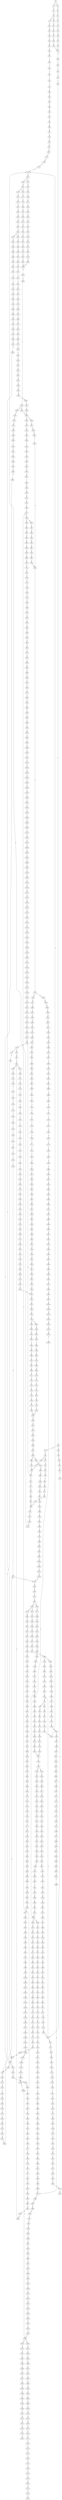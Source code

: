 strict digraph  {
	S0 -> S1 [ label = G ];
	S0 -> S2 [ label = C ];
	S1 -> S3 [ label = T ];
	S2 -> S4 [ label = T ];
	S3 -> S5 [ label = G ];
	S4 -> S6 [ label = G ];
	S5 -> S7 [ label = C ];
	S5 -> S8 [ label = G ];
	S6 -> S9 [ label = G ];
	S7 -> S10 [ label = T ];
	S8 -> S11 [ label = T ];
	S9 -> S12 [ label = T ];
	S10 -> S13 [ label = A ];
	S11 -> S14 [ label = C ];
	S12 -> S15 [ label = C ];
	S13 -> S16 [ label = C ];
	S14 -> S17 [ label = G ];
	S15 -> S18 [ label = G ];
	S16 -> S19 [ label = T ];
	S17 -> S20 [ label = T ];
	S18 -> S21 [ label = T ];
	S19 -> S22 [ label = G ];
	S20 -> S23 [ label = C ];
	S21 -> S24 [ label = C ];
	S22 -> S25 [ label = T ];
	S23 -> S26 [ label = C ];
	S24 -> S26 [ label = C ];
	S25 -> S27 [ label = A ];
	S26 -> S28 [ label = G ];
	S27 -> S29 [ label = A ];
	S28 -> S30 [ label = T ];
	S29 -> S31 [ label = C ];
	S30 -> S32 [ label = C ];
	S31 -> S33 [ label = A ];
	S32 -> S34 [ label = A ];
	S33 -> S35 [ label = C ];
	S34 -> S36 [ label = C ];
	S35 -> S37 [ label = A ];
	S36 -> S38 [ label = C ];
	S37 -> S39 [ label = C ];
	S38 -> S40 [ label = C ];
	S38 -> S41 [ label = G ];
	S39 -> S42 [ label = G ];
	S40 -> S43 [ label = T ];
	S41 -> S44 [ label = A ];
	S42 -> S45 [ label = C ];
	S43 -> S46 [ label = G ];
	S44 -> S47 [ label = A ];
	S44 -> S48 [ label = G ];
	S45 -> S49 [ label = T ];
	S46 -> S50 [ label = T ];
	S47 -> S51 [ label = T ];
	S48 -> S52 [ label = T ];
	S49 -> S53 [ label = C ];
	S50 -> S54 [ label = C ];
	S51 -> S55 [ label = C ];
	S52 -> S56 [ label = C ];
	S53 -> S57 [ label = C ];
	S54 -> S58 [ label = C ];
	S55 -> S59 [ label = C ];
	S56 -> S60 [ label = C ];
	S57 -> S61 [ label = T ];
	S58 -> S62 [ label = T ];
	S59 -> S63 [ label = T ];
	S60 -> S64 [ label = A ];
	S60 -> S65 [ label = T ];
	S61 -> S66 [ label = A ];
	S62 -> S67 [ label = A ];
	S62 -> S68 [ label = T ];
	S63 -> S69 [ label = C ];
	S64 -> S70 [ label = G ];
	S65 -> S71 [ label = C ];
	S66 -> S72 [ label = G ];
	S67 -> S73 [ label = C ];
	S68 -> S74 [ label = G ];
	S69 -> S75 [ label = G ];
	S70 -> S76 [ label = T ];
	S70 -> S77 [ label = C ];
	S71 -> S78 [ label = G ];
	S72 -> S79 [ label = A ];
	S73 -> S80 [ label = T ];
	S74 -> S81 [ label = A ];
	S74 -> S82 [ label = T ];
	S75 -> S83 [ label = A ];
	S76 -> S84 [ label = A ];
	S77 -> S85 [ label = T ];
	S78 -> S86 [ label = A ];
	S79 -> S87 [ label = A ];
	S80 -> S88 [ label = A ];
	S81 -> S89 [ label = A ];
	S82 -> S90 [ label = A ];
	S83 -> S91 [ label = A ];
	S84 -> S92 [ label = G ];
	S85 -> S93 [ label = T ];
	S86 -> S94 [ label = A ];
	S87 -> S95 [ label = C ];
	S88 -> S96 [ label = C ];
	S89 -> S97 [ label = C ];
	S90 -> S98 [ label = G ];
	S91 -> S99 [ label = C ];
	S92 -> S100 [ label = G ];
	S92 -> S101 [ label = C ];
	S93 -> S102 [ label = C ];
	S94 -> S99 [ label = C ];
	S95 -> S103 [ label = T ];
	S96 -> S104 [ label = C ];
	S97 -> S105 [ label = T ];
	S98 -> S106 [ label = G ];
	S99 -> S107 [ label = T ];
	S100 -> S108 [ label = G ];
	S101 -> S109 [ label = T ];
	S102 -> S110 [ label = A ];
	S103 -> S111 [ label = T ];
	S104 -> S112 [ label = A ];
	S105 -> S113 [ label = T ];
	S106 -> S114 [ label = A ];
	S107 -> S115 [ label = T ];
	S108 -> S116 [ label = T ];
	S109 -> S117 [ label = C ];
	S110 -> S118 [ label = C ];
	S111 -> S119 [ label = C ];
	S112 -> S120 [ label = G ];
	S113 -> S121 [ label = C ];
	S114 -> S122 [ label = G ];
	S115 -> S123 [ label = C ];
	S116 -> S124 [ label = C ];
	S117 -> S125 [ label = C ];
	S118 -> S126 [ label = G ];
	S119 -> S127 [ label = A ];
	S120 -> S128 [ label = G ];
	S121 -> S129 [ label = A ];
	S122 -> S130 [ label = A ];
	S123 -> S131 [ label = A ];
	S124 -> S132 [ label = A ];
	S125 -> S133 [ label = A ];
	S126 -> S134 [ label = C ];
	S127 -> S135 [ label = A ];
	S128 -> S136 [ label = A ];
	S129 -> S135 [ label = A ];
	S130 -> S137 [ label = G ];
	S131 -> S135 [ label = A ];
	S132 -> S138 [ label = C ];
	S133 -> S139 [ label = C ];
	S134 -> S140 [ label = C ];
	S135 -> S141 [ label = C ];
	S136 -> S142 [ label = G ];
	S137 -> S143 [ label = G ];
	S138 -> S144 [ label = T ];
	S139 -> S145 [ label = C ];
	S140 -> S146 [ label = C ];
	S141 -> S147 [ label = C ];
	S141 -> S148 [ label = T ];
	S142 -> S149 [ label = A ];
	S143 -> S150 [ label = T ];
	S144 -> S151 [ label = C ];
	S145 -> S152 [ label = G ];
	S146 -> S153 [ label = T ];
	S147 -> S154 [ label = G ];
	S148 -> S155 [ label = G ];
	S149 -> S156 [ label = G ];
	S150 -> S157 [ label = C ];
	S151 -> S158 [ label = G ];
	S152 -> S159 [ label = G ];
	S153 -> S160 [ label = T ];
	S154 -> S161 [ label = G ];
	S155 -> S162 [ label = G ];
	S155 -> S163 [ label = C ];
	S156 -> S164 [ label = T ];
	S157 -> S165 [ label = C ];
	S158 -> S166 [ label = C ];
	S159 -> S167 [ label = A ];
	S160 -> S168 [ label = C ];
	S161 -> S169 [ label = C ];
	S162 -> S170 [ label = C ];
	S163 -> S171 [ label = C ];
	S164 -> S172 [ label = C ];
	S165 -> S173 [ label = C ];
	S166 -> S174 [ label = T ];
	S167 -> S175 [ label = C ];
	S168 -> S176 [ label = A ];
	S169 -> S177 [ label = C ];
	S170 -> S178 [ label = C ];
	S171 -> S179 [ label = C ];
	S172 -> S180 [ label = A ];
	S173 -> S181 [ label = A ];
	S173 -> S182 [ label = G ];
	S174 -> S183 [ label = T ];
	S175 -> S184 [ label = G ];
	S176 -> S185 [ label = T ];
	S177 -> S186 [ label = C ];
	S178 -> S187 [ label = C ];
	S179 -> S188 [ label = T ];
	S180 -> S189 [ label = G ];
	S181 -> S190 [ label = G ];
	S182 -> S191 [ label = G ];
	S183 -> S192 [ label = C ];
	S184 -> S193 [ label = T ];
	S185 -> S194 [ label = C ];
	S186 -> S195 [ label = A ];
	S187 -> S196 [ label = A ];
	S188 -> S197 [ label = A ];
	S189 -> S198 [ label = G ];
	S190 -> S199 [ label = A ];
	S191 -> S200 [ label = A ];
	S192 -> S201 [ label = A ];
	S193 -> S202 [ label = C ];
	S194 -> S203 [ label = C ];
	S195 -> S204 [ label = G ];
	S196 -> S205 [ label = G ];
	S197 -> S206 [ label = G ];
	S198 -> S207 [ label = A ];
	S199 -> S208 [ label = G ];
	S200 -> S209 [ label = G ];
	S201 -> S210 [ label = T ];
	S202 -> S211 [ label = G ];
	S203 -> S212 [ label = A ];
	S204 -> S213 [ label = T ];
	S205 -> S214 [ label = G ];
	S206 -> S215 [ label = G ];
	S207 -> S216 [ label = C ];
	S208 -> S217 [ label = C ];
	S209 -> S218 [ label = G ];
	S210 -> S219 [ label = C ];
	S211 -> S220 [ label = T ];
	S212 -> S221 [ label = G ];
	S213 -> S222 [ label = T ];
	S214 -> S223 [ label = T ];
	S215 -> S224 [ label = T ];
	S216 -> S225 [ label = C ];
	S217 -> S226 [ label = C ];
	S218 -> S227 [ label = C ];
	S219 -> S228 [ label = C ];
	S220 -> S229 [ label = G ];
	S221 -> S230 [ label = A ];
	S222 -> S231 [ label = G ];
	S223 -> S232 [ label = G ];
	S224 -> S233 [ label = G ];
	S225 -> S234 [ label = A ];
	S226 -> S235 [ label = A ];
	S227 -> S236 [ label = G ];
	S228 -> S212 [ label = A ];
	S229 -> S237 [ label = A ];
	S230 -> S238 [ label = A ];
	S231 -> S239 [ label = T ];
	S232 -> S240 [ label = C ];
	S232 -> S241 [ label = G ];
	S233 -> S242 [ label = T ];
	S234 -> S243 [ label = G ];
	S235 -> S244 [ label = C ];
	S236 -> S245 [ label = T ];
	S237 -> S246 [ label = C ];
	S238 -> S247 [ label = C ];
	S239 -> S248 [ label = G ];
	S240 -> S249 [ label = G ];
	S241 -> S250 [ label = G ];
	S242 -> S251 [ label = G ];
	S243 -> S252 [ label = T ];
	S244 -> S253 [ label = G ];
	S245 -> S254 [ label = G ];
	S246 -> S255 [ label = C ];
	S247 -> S256 [ label = C ];
	S248 -> S257 [ label = C ];
	S249 -> S258 [ label = C ];
	S250 -> S259 [ label = C ];
	S251 -> S260 [ label = C ];
	S252 -> S261 [ label = C ];
	S253 -> S262 [ label = G ];
	S254 -> S263 [ label = G ];
	S255 -> S264 [ label = G ];
	S256 -> S265 [ label = A ];
	S256 -> S266 [ label = G ];
	S257 -> S267 [ label = G ];
	S258 -> S268 [ label = G ];
	S259 -> S269 [ label = T ];
	S260 -> S270 [ label = G ];
	S261 -> S271 [ label = T ];
	S262 -> S272 [ label = T ];
	S263 -> S273 [ label = T ];
	S264 -> S274 [ label = G ];
	S265 -> S275 [ label = G ];
	S265 -> S276 [ label = C ];
	S266 -> S277 [ label = G ];
	S267 -> S278 [ label = T ];
	S268 -> S279 [ label = T ];
	S269 -> S280 [ label = T ];
	S270 -> S281 [ label = T ];
	S271 -> S282 [ label = C ];
	S272 -> S283 [ label = T ];
	S273 -> S284 [ label = A ];
	S274 -> S285 [ label = T ];
	S275 -> S286 [ label = A ];
	S276 -> S287 [ label = C ];
	S277 -> S288 [ label = A ];
	S278 -> S289 [ label = C ];
	S279 -> S290 [ label = C ];
	S280 -> S291 [ label = C ];
	S281 -> S292 [ label = C ];
	S282 -> S293 [ label = T ];
	S283 -> S294 [ label = A ];
	S284 -> S295 [ label = T ];
	S285 -> S296 [ label = C ];
	S286 -> S297 [ label = C ];
	S287 -> S298 [ label = A ];
	S288 -> S299 [ label = C ];
	S289 -> S300 [ label = G ];
	S290 -> S301 [ label = G ];
	S291 -> S302 [ label = G ];
	S292 -> S300 [ label = G ];
	S293 -> S303 [ label = G ];
	S294 -> S304 [ label = C ];
	S295 -> S305 [ label = G ];
	S296 -> S306 [ label = G ];
	S297 -> S307 [ label = T ];
	S298 -> S308 [ label = C ];
	S299 -> S309 [ label = G ];
	S300 -> S310 [ label = A ];
	S301 -> S311 [ label = T ];
	S302 -> S312 [ label = A ];
	S303 -> S313 [ label = T ];
	S304 -> S314 [ label = T ];
	S305 -> S315 [ label = A ];
	S306 -> S316 [ label = C ];
	S307 -> S317 [ label = C ];
	S308 -> S318 [ label = C ];
	S309 -> S319 [ label = C ];
	S310 -> S320 [ label = A ];
	S311 -> S321 [ label = G ];
	S312 -> S322 [ label = A ];
	S313 -> S323 [ label = A ];
	S314 -> S324 [ label = G ];
	S315 -> S325 [ label = G ];
	S316 -> S326 [ label = G ];
	S317 -> S327 [ label = C ];
	S318 -> S328 [ label = C ];
	S319 -> S329 [ label = C ];
	S320 -> S330 [ label = C ];
	S321 -> S331 [ label = C ];
	S322 -> S332 [ label = C ];
	S324 -> S333 [ label = C ];
	S325 -> S334 [ label = C ];
	S326 -> S335 [ label = T ];
	S327 -> S336 [ label = C ];
	S328 -> S337 [ label = C ];
	S329 -> S338 [ label = C ];
	S330 -> S339 [ label = C ];
	S330 -> S340 [ label = A ];
	S331 -> S341 [ label = A ];
	S332 -> S342 [ label = A ];
	S333 -> S343 [ label = A ];
	S334 -> S344 [ label = G ];
	S335 -> S345 [ label = A ];
	S336 -> S346 [ label = A ];
	S337 -> S347 [ label = T ];
	S338 -> S348 [ label = A ];
	S339 -> S349 [ label = T ];
	S340 -> S350 [ label = C ];
	S341 -> S351 [ label = T ];
	S342 -> S352 [ label = C ];
	S343 -> S353 [ label = G ];
	S344 -> S354 [ label = G ];
	S345 -> S355 [ label = G ];
	S346 -> S356 [ label = T ];
	S347 -> S357 [ label = T ];
	S348 -> S358 [ label = T ];
	S349 -> S359 [ label = T ];
	S349 -> S360 [ label = G ];
	S350 -> S361 [ label = C ];
	S351 -> S362 [ label = C ];
	S352 -> S363 [ label = G ];
	S353 -> S364 [ label = A ];
	S354 -> S365 [ label = T ];
	S355 -> S366 [ label = C ];
	S356 -> S367 [ label = C ];
	S357 -> S368 [ label = C ];
	S358 -> S369 [ label = C ];
	S359 -> S370 [ label = C ];
	S360 -> S371 [ label = T ];
	S361 -> S372 [ label = C ];
	S362 -> S373 [ label = C ];
	S363 -> S374 [ label = C ];
	S364 -> S375 [ label = C ];
	S365 -> S376 [ label = C ];
	S366 -> S377 [ label = C ];
	S367 -> S378 [ label = T ];
	S368 -> S379 [ label = C ];
	S368 -> S380 [ label = G ];
	S369 -> S381 [ label = G ];
	S370 -> S382 [ label = G ];
	S371 -> S383 [ label = C ];
	S372 -> S384 [ label = G ];
	S373 -> S385 [ label = G ];
	S374 -> S386 [ label = G ];
	S375 -> S387 [ label = G ];
	S376 -> S388 [ label = G ];
	S377 -> S389 [ label = G ];
	S378 -> S390 [ label = G ];
	S379 -> S391 [ label = T ];
	S380 -> S392 [ label = A ];
	S381 -> S393 [ label = T ];
	S382 -> S394 [ label = T ];
	S383 -> S395 [ label = G ];
	S384 -> S396 [ label = T ];
	S385 -> S397 [ label = C ];
	S386 -> S398 [ label = C ];
	S387 -> S399 [ label = G ];
	S388 -> S400 [ label = C ];
	S389 -> S401 [ label = C ];
	S390 -> S402 [ label = C ];
	S391 -> S403 [ label = G ];
	S392 -> S404 [ label = T ];
	S393 -> S405 [ label = C ];
	S394 -> S406 [ label = A ];
	S395 -> S407 [ label = C ];
	S396 -> S408 [ label = A ];
	S397 -> S409 [ label = A ];
	S398 -> S410 [ label = A ];
	S399 -> S411 [ label = A ];
	S400 -> S412 [ label = A ];
	S401 -> S413 [ label = T ];
	S402 -> S414 [ label = C ];
	S403 -> S415 [ label = T ];
	S404 -> S416 [ label = C ];
	S405 -> S417 [ label = C ];
	S406 -> S418 [ label = C ];
	S407 -> S419 [ label = G ];
	S408 -> S420 [ label = C ];
	S409 -> S421 [ label = C ];
	S410 -> S422 [ label = C ];
	S411 -> S423 [ label = C ];
	S412 -> S424 [ label = C ];
	S413 -> S425 [ label = G ];
	S414 -> S426 [ label = A ];
	S415 -> S427 [ label = C ];
	S416 -> S428 [ label = G ];
	S417 -> S429 [ label = T ];
	S418 -> S430 [ label = T ];
	S419 -> S431 [ label = C ];
	S420 -> S432 [ label = G ];
	S421 -> S433 [ label = G ];
	S422 -> S434 [ label = G ];
	S423 -> S435 [ label = A ];
	S424 -> S436 [ label = G ];
	S425 -> S437 [ label = G ];
	S426 -> S438 [ label = G ];
	S427 -> S439 [ label = C ];
	S428 -> S440 [ label = T ];
	S429 -> S441 [ label = C ];
	S430 -> S442 [ label = T ];
	S431 -> S443 [ label = G ];
	S431 -> S444 [ label = A ];
	S432 -> S445 [ label = T ];
	S433 -> S446 [ label = T ];
	S434 -> S447 [ label = T ];
	S435 -> S448 [ label = C ];
	S436 -> S449 [ label = C ];
	S437 -> S450 [ label = A ];
	S438 -> S451 [ label = T ];
	S439 -> S452 [ label = T ];
	S440 -> S453 [ label = T ];
	S441 -> S454 [ label = T ];
	S442 -> S455 [ label = C ];
	S443 -> S456 [ label = A ];
	S444 -> S457 [ label = A ];
	S445 -> S458 [ label = C ];
	S446 -> S459 [ label = C ];
	S447 -> S460 [ label = C ];
	S448 -> S461 [ label = A ];
	S449 -> S462 [ label = G ];
	S450 -> S463 [ label = A ];
	S451 -> S464 [ label = C ];
	S452 -> S68 [ label = T ];
	S453 -> S465 [ label = T ];
	S454 -> S466 [ label = T ];
	S455 -> S467 [ label = A ];
	S456 -> S468 [ label = G ];
	S457 -> S469 [ label = C ];
	S458 -> S470 [ label = C ];
	S459 -> S471 [ label = G ];
	S460 -> S472 [ label = C ];
	S461 -> S473 [ label = C ];
	S462 -> S474 [ label = C ];
	S463 -> S475 [ label = G ];
	S464 -> S476 [ label = G ];
	S465 -> S477 [ label = G ];
	S466 -> S478 [ label = C ];
	S467 -> S479 [ label = A ];
	S468 -> S480 [ label = C ];
	S469 -> S481 [ label = C ];
	S470 -> S482 [ label = A ];
	S471 -> S483 [ label = A ];
	S472 -> S484 [ label = A ];
	S473 -> S485 [ label = C ];
	S474 -> S486 [ label = G ];
	S475 -> S487 [ label = A ];
	S476 -> S488 [ label = T ];
	S477 -> S489 [ label = T ];
	S478 -> S490 [ label = T ];
	S479 -> S491 [ label = G ];
	S480 -> S492 [ label = A ];
	S481 -> S493 [ label = C ];
	S482 -> S494 [ label = G ];
	S483 -> S495 [ label = G ];
	S484 -> S496 [ label = G ];
	S485 -> S497 [ label = T ];
	S486 -> S498 [ label = C ];
	S486 -> S499 [ label = G ];
	S487 -> S500 [ label = A ];
	S488 -> S501 [ label = A ];
	S489 -> S502 [ label = A ];
	S490 -> S503 [ label = C ];
	S491 -> S504 [ label = C ];
	S492 -> S505 [ label = G ];
	S493 -> S506 [ label = G ];
	S494 -> S507 [ label = C ];
	S495 -> S508 [ label = C ];
	S496 -> S507 [ label = C ];
	S497 -> S509 [ label = C ];
	S498 -> S510 [ label = G ];
	S499 -> S511 [ label = C ];
	S500 -> S512 [ label = C ];
	S501 -> S513 [ label = A ];
	S502 -> S514 [ label = G ];
	S503 -> S515 [ label = G ];
	S504 -> S516 [ label = G ];
	S505 -> S517 [ label = T ];
	S506 -> S518 [ label = T ];
	S507 -> S519 [ label = T ];
	S507 -> S520 [ label = G ];
	S508 -> S521 [ label = G ];
	S509 -> S522 [ label = T ];
	S510 -> S523 [ label = T ];
	S511 -> S524 [ label = T ];
	S512 -> S525 [ label = G ];
	S513 -> S526 [ label = G ];
	S514 -> S527 [ label = G ];
	S515 -> S528 [ label = G ];
	S516 -> S529 [ label = A ];
	S517 -> S530 [ label = G ];
	S518 -> S531 [ label = A ];
	S519 -> S93 [ label = T ];
	S520 -> S532 [ label = A ];
	S521 -> S533 [ label = A ];
	S522 -> S534 [ label = A ];
	S523 -> S535 [ label = C ];
	S524 -> S536 [ label = G ];
	S525 -> S537 [ label = G ];
	S526 -> S538 [ label = A ];
	S527 -> S539 [ label = A ];
	S528 -> S540 [ label = A ];
	S529 -> S541 [ label = G ];
	S530 -> S542 [ label = C ];
	S531 -> S543 [ label = C ];
	S532 -> S544 [ label = G ];
	S533 -> S545 [ label = G ];
	S534 -> S546 [ label = G ];
	S535 -> S547 [ label = G ];
	S536 -> S548 [ label = G ];
	S537 -> S549 [ label = C ];
	S538 -> S550 [ label = C ];
	S539 -> S551 [ label = A ];
	S540 -> S552 [ label = G ];
	S541 -> S553 [ label = T ];
	S542 -> S554 [ label = A ];
	S543 -> S555 [ label = A ];
	S544 -> S556 [ label = T ];
	S545 -> S557 [ label = T ];
	S546 -> S558 [ label = A ];
	S547 -> S559 [ label = A ];
	S548 -> S560 [ label = A ];
	S549 -> S561 [ label = A ];
	S550 -> S562 [ label = G ];
	S551 -> S563 [ label = A ];
	S552 -> S564 [ label = A ];
	S553 -> S565 [ label = C ];
	S554 -> S566 [ label = A ];
	S555 -> S567 [ label = G ];
	S556 -> S568 [ label = C ];
	S557 -> S569 [ label = C ];
	S558 -> S570 [ label = A ];
	S559 -> S571 [ label = C ];
	S560 -> S572 [ label = A ];
	S561 -> S573 [ label = C ];
	S562 -> S574 [ label = G ];
	S563 -> S575 [ label = G ];
	S564 -> S576 [ label = G ];
	S565 -> S577 [ label = C ];
	S566 -> S578 [ label = C ];
	S567 -> S579 [ label = C ];
	S568 -> S577 [ label = C ];
	S568 -> S580 [ label = T ];
	S569 -> S581 [ label = G ];
	S570 -> S582 [ label = C ];
	S571 -> S583 [ label = G ];
	S572 -> S584 [ label = T ];
	S573 -> S585 [ label = C ];
	S573 -> S586 [ label = T ];
	S574 -> S587 [ label = C ];
	S575 -> S588 [ label = G ];
	S576 -> S589 [ label = G ];
	S577 -> S590 [ label = C ];
	S578 -> S591 [ label = A ];
	S579 -> S592 [ label = A ];
	S580 -> S593 [ label = C ];
	S581 -> S594 [ label = A ];
	S582 -> S595 [ label = G ];
	S583 -> S596 [ label = C ];
	S584 -> S597 [ label = G ];
	S585 -> S598 [ label = G ];
	S586 -> S599 [ label = G ];
	S587 -> S600 [ label = T ];
	S588 -> S601 [ label = T ];
	S589 -> S602 [ label = T ];
	S590 -> S603 [ label = T ];
	S590 -> S604 [ label = G ];
	S591 -> S605 [ label = G ];
	S592 -> S606 [ label = G ];
	S593 -> S607 [ label = G ];
	S594 -> S608 [ label = A ];
	S595 -> S609 [ label = A ];
	S596 -> S610 [ label = G ];
	S597 -> S611 [ label = G ];
	S598 -> S612 [ label = G ];
	S599 -> S613 [ label = G ];
	S600 -> S614 [ label = C ];
	S601 -> S615 [ label = C ];
	S602 -> S157 [ label = C ];
	S603 -> S616 [ label = C ];
	S604 -> S617 [ label = C ];
	S605 -> S618 [ label = C ];
	S606 -> S619 [ label = G ];
	S607 -> S620 [ label = T ];
	S608 -> S621 [ label = C ];
	S609 -> S622 [ label = G ];
	S610 -> S623 [ label = C ];
	S611 -> S624 [ label = G ];
	S612 -> S625 [ label = G ];
	S613 -> S626 [ label = G ];
	S614 -> S627 [ label = T ];
	S615 -> S628 [ label = C ];
	S616 -> S629 [ label = C ];
	S617 -> S630 [ label = C ];
	S618 -> S631 [ label = T ];
	S619 -> S632 [ label = T ];
	S620 -> S633 [ label = C ];
	S621 -> S634 [ label = C ];
	S622 -> S635 [ label = G ];
	S623 -> S636 [ label = C ];
	S624 -> S637 [ label = G ];
	S625 -> S638 [ label = A ];
	S626 -> S639 [ label = A ];
	S627 -> S640 [ label = C ];
	S628 -> S641 [ label = C ];
	S629 -> S642 [ label = G ];
	S630 -> S643 [ label = T ];
	S631 -> S644 [ label = A ];
	S632 -> S645 [ label = G ];
	S633 -> S646 [ label = T ];
	S634 -> S349 [ label = T ];
	S635 -> S647 [ label = T ];
	S636 -> S648 [ label = T ];
	S637 -> S649 [ label = T ];
	S638 -> S650 [ label = A ];
	S639 -> S651 [ label = A ];
	S640 -> S652 [ label = G ];
	S641 -> S653 [ label = G ];
	S642 -> S654 [ label = G ];
	S643 -> S655 [ label = G ];
	S644 -> S656 [ label = C ];
	S645 -> S657 [ label = C ];
	S646 -> S658 [ label = G ];
	S647 -> S659 [ label = G ];
	S648 -> S660 [ label = C ];
	S649 -> S661 [ label = C ];
	S650 -> S662 [ label = T ];
	S651 -> S663 [ label = C ];
	S652 -> S664 [ label = A ];
	S653 -> S665 [ label = A ];
	S654 -> S666 [ label = T ];
	S655 -> S667 [ label = T ];
	S656 -> S668 [ label = G ];
	S657 -> S669 [ label = A ];
	S658 -> S670 [ label = T ];
	S659 -> S671 [ label = T ];
	S660 -> S672 [ label = G ];
	S661 -> S673 [ label = C ];
	S662 -> S674 [ label = T ];
	S663 -> S675 [ label = T ];
	S664 -> S676 [ label = A ];
	S665 -> S677 [ label = A ];
	S666 -> S678 [ label = C ];
	S667 -> S679 [ label = C ];
	S668 -> S680 [ label = A ];
	S669 -> S681 [ label = C ];
	S670 -> S682 [ label = T ];
	S671 -> S683 [ label = C ];
	S672 -> S684 [ label = G ];
	S673 -> S685 [ label = G ];
	S674 -> S686 [ label = G ];
	S675 -> S687 [ label = G ];
	S676 -> S688 [ label = G ];
	S677 -> S689 [ label = G ];
	S678 -> S690 [ label = T ];
	S679 -> S691 [ label = G ];
	S680 -> S692 [ label = G ];
	S681 -> S693 [ label = G ];
	S682 -> S694 [ label = C ];
	S683 -> S695 [ label = C ];
	S684 -> S696 [ label = G ];
	S685 -> S697 [ label = C ];
	S686 -> S698 [ label = A ];
	S687 -> S699 [ label = G ];
	S688 -> S700 [ label = T ];
	S689 -> S701 [ label = T ];
	S690 -> S702 [ label = G ];
	S691 -> S703 [ label = C ];
	S692 -> S704 [ label = A ];
	S693 -> S705 [ label = C ];
	S694 -> S706 [ label = C ];
	S695 -> S707 [ label = C ];
	S696 -> S708 [ label = C ];
	S697 -> S709 [ label = C ];
	S698 -> S710 [ label = A ];
	S699 -> S711 [ label = A ];
	S700 -> S712 [ label = C ];
	S701 -> S713 [ label = C ];
	S702 -> S714 [ label = G ];
	S703 -> S419 [ label = G ];
	S704 -> S715 [ label = A ];
	S705 -> S716 [ label = G ];
	S706 -> S717 [ label = G ];
	S707 -> S718 [ label = T ];
	S708 -> S719 [ label = T ];
	S709 -> S720 [ label = G ];
	S710 -> S721 [ label = C ];
	S711 -> S722 [ label = C ];
	S712 -> S723 [ label = G ];
	S713 -> S724 [ label = G ];
	S714 -> S725 [ label = A ];
	S715 -> S726 [ label = C ];
	S716 -> S727 [ label = G ];
	S717 -> S728 [ label = T ];
	S718 -> S729 [ label = G ];
	S719 -> S730 [ label = C ];
	S720 -> S731 [ label = G ];
	S721 -> S732 [ label = C ];
	S722 -> S733 [ label = C ];
	S723 -> S734 [ label = C ];
	S724 -> S735 [ label = A ];
	S725 -> S736 [ label = G ];
	S726 -> S737 [ label = T ];
	S727 -> S738 [ label = T ];
	S728 -> S739 [ label = G ];
	S729 -> S740 [ label = T ];
	S730 -> S741 [ label = A ];
	S731 -> S742 [ label = A ];
	S732 -> S743 [ label = C ];
	S733 -> S744 [ label = C ];
	S734 -> S745 [ label = G ];
	S735 -> S746 [ label = G ];
	S736 -> S747 [ label = G ];
	S737 -> S748 [ label = G ];
	S738 -> S749 [ label = G ];
	S739 -> S750 [ label = G ];
	S740 -> S751 [ label = C ];
	S741 -> S752 [ label = C ];
	S742 -> S753 [ label = A ];
	S743 -> S754 [ label = G ];
	S744 -> S755 [ label = G ];
	S745 -> S756 [ label = G ];
	S746 -> S757 [ label = G ];
	S747 -> S758 [ label = G ];
	S748 -> S759 [ label = G ];
	S749 -> S760 [ label = C ];
	S750 -> S761 [ label = C ];
	S751 -> S762 [ label = C ];
	S752 -> S763 [ label = G ];
	S753 -> S764 [ label = C ];
	S754 -> S765 [ label = T ];
	S755 -> S766 [ label = T ];
	S756 -> S767 [ label = C ];
	S757 -> S768 [ label = T ];
	S758 -> S769 [ label = T ];
	S759 -> S770 [ label = C ];
	S760 -> S771 [ label = C ];
	S761 -> S772 [ label = C ];
	S762 -> S62 [ label = T ];
	S763 -> S773 [ label = T ];
	S764 -> S774 [ label = T ];
	S765 -> S775 [ label = C ];
	S766 -> S776 [ label = C ];
	S767 -> S777 [ label = T ];
	S768 -> S778 [ label = A ];
	S769 -> S779 [ label = G ];
	S770 -> S780 [ label = G ];
	S771 -> S781 [ label = G ];
	S772 -> S782 [ label = C ];
	S773 -> S783 [ label = C ];
	S774 -> S784 [ label = G ];
	S775 -> S785 [ label = T ];
	S776 -> S786 [ label = T ];
	S777 -> S787 [ label = A ];
	S778 -> S788 [ label = T ];
	S779 -> S789 [ label = T ];
	S780 -> S790 [ label = C ];
	S781 -> S791 [ label = C ];
	S782 -> S792 [ label = G ];
	S783 -> S793 [ label = C ];
	S784 -> S794 [ label = C ];
	S785 -> S795 [ label = C ];
	S786 -> S795 [ label = C ];
	S787 -> S796 [ label = T ];
	S788 -> S797 [ label = A ];
	S789 -> S798 [ label = T ];
	S790 -> S799 [ label = A ];
	S791 -> S800 [ label = A ];
	S792 -> S801 [ label = T ];
	S793 -> S802 [ label = A ];
	S794 -> S803 [ label = A ];
	S795 -> S804 [ label = G ];
	S796 -> S805 [ label = A ];
	S797 -> S806 [ label = A ];
	S798 -> S807 [ label = C ];
	S799 -> S808 [ label = G ];
	S800 -> S809 [ label = A ];
	S801 -> S810 [ label = C ];
	S802 -> S496 [ label = G ];
	S803 -> S811 [ label = A ];
	S804 -> S812 [ label = G ];
	S805 -> S813 [ label = G ];
	S806 -> S814 [ label = G ];
	S807 -> S815 [ label = C ];
	S808 -> S816 [ label = C ];
	S809 -> S817 [ label = C ];
	S810 -> S818 [ label = C ];
	S811 -> S819 [ label = C ];
	S812 -> S820 [ label = C ];
	S813 -> S821 [ label = T ];
	S814 -> S822 [ label = T ];
	S815 -> S823 [ label = A ];
	S816 -> S824 [ label = G ];
	S817 -> S825 [ label = C ];
	S818 -> S826 [ label = A ];
	S819 -> S827 [ label = C ];
	S820 -> S828 [ label = A ];
	S821 -> S829 [ label = A ];
	S822 -> S830 [ label = C ];
	S823 -> S831 [ label = G ];
	S824 -> S832 [ label = G ];
	S825 -> S833 [ label = A ];
	S826 -> S834 [ label = G ];
	S827 -> S835 [ label = A ];
	S828 -> S836 [ label = C ];
	S829 -> S837 [ label = G ];
	S830 -> S838 [ label = G ];
	S831 -> S839 [ label = C ];
	S832 -> S840 [ label = G ];
	S833 -> S841 [ label = G ];
	S834 -> S842 [ label = T ];
	S835 -> S843 [ label = G ];
	S836 -> S844 [ label = C ];
	S837 -> S845 [ label = C ];
	S838 -> S846 [ label = T ];
	S839 -> S847 [ label = A ];
	S840 -> S848 [ label = T ];
	S841 -> S849 [ label = T ];
	S842 -> S850 [ label = A ];
	S843 -> S851 [ label = A ];
	S844 -> S852 [ label = G ];
	S845 -> S853 [ label = C ];
	S846 -> S854 [ label = G ];
	S847 -> S855 [ label = G ];
	S848 -> S856 [ label = G ];
	S849 -> S857 [ label = C ];
	S850 -> S92 [ label = G ];
	S851 -> S858 [ label = A ];
	S852 -> S859 [ label = A ];
	S853 -> S860 [ label = G ];
	S854 -> S861 [ label = G ];
	S855 -> S862 [ label = A ];
	S856 -> S863 [ label = C ];
	S857 -> S864 [ label = G ];
	S858 -> S865 [ label = C ];
	S859 -> S866 [ label = G ];
	S859 -> S867 [ label = A ];
	S860 -> S868 [ label = A ];
	S861 -> S869 [ label = T ];
	S862 -> S870 [ label = T ];
	S863 -> S871 [ label = C ];
	S864 -> S872 [ label = C ];
	S865 -> S873 [ label = A ];
	S866 -> S874 [ label = T ];
	S867 -> S875 [ label = T ];
	S868 -> S876 [ label = A ];
	S869 -> S877 [ label = A ];
	S870 -> S878 [ label = A ];
	S871 -> S879 [ label = G ];
	S872 -> S880 [ label = G ];
	S873 -> S881 [ label = G ];
	S874 -> S56 [ label = C ];
	S875 -> S882 [ label = G ];
	S876 -> S883 [ label = A ];
	S877 -> S884 [ label = C ];
	S878 -> S885 [ label = A ];
	S879 -> S886 [ label = C ];
	S880 -> S887 [ label = C ];
	S881 -> S888 [ label = C ];
	S882 -> S889 [ label = T ];
	S883 -> S890 [ label = C ];
	S884 -> S891 [ label = C ];
	S885 -> S892 [ label = A ];
	S886 -> S893 [ label = C ];
	S887 -> S894 [ label = A ];
	S888 -> S895 [ label = C ];
	S889 -> S896 [ label = A ];
	S890 -> S897 [ label = C ];
	S891 -> S898 [ label = G ];
	S892 -> S899 [ label = A ];
	S893 -> S900 [ label = G ];
	S894 -> S901 [ label = G ];
	S895 -> S902 [ label = G ];
	S896 -> S903 [ label = G ];
	S897 -> S904 [ label = C ];
	S898 -> S905 [ label = G ];
	S899 -> S906 [ label = A ];
	S900 -> S907 [ label = G ];
	S901 -> S908 [ label = C ];
	S902 -> S909 [ label = T ];
	S903 -> S910 [ label = T ];
	S904 -> S911 [ label = C ];
	S905 -> S912 [ label = T ];
	S906 -> S913 [ label = C ];
	S907 -> S914 [ label = T ];
	S908 -> S915 [ label = C ];
	S909 -> S916 [ label = C ];
	S910 -> S917 [ label = T ];
	S911 -> S918 [ label = G ];
	S912 -> S919 [ label = G ];
	S913 -> S920 [ label = T ];
	S914 -> S921 [ label = G ];
	S915 -> S922 [ label = G ];
	S916 -> S923 [ label = C ];
	S917 -> S924 [ label = T ];
	S918 -> S925 [ label = A ];
	S919 -> S926 [ label = G ];
	S920 -> S927 [ label = T ];
	S921 -> S928 [ label = G ];
	S922 -> S929 [ label = G ];
	S923 -> S930 [ label = T ];
	S924 -> S931 [ label = C ];
	S925 -> S932 [ label = C ];
	S926 -> S933 [ label = T ];
	S927 -> S934 [ label = T ];
	S928 -> S935 [ label = T ];
	S929 -> S936 [ label = T ];
	S930 -> S937 [ label = C ];
	S931 -> S938 [ label = A ];
	S932 -> S939 [ label = T ];
	S933 -> S940 [ label = T ];
	S934 -> S941 [ label = G ];
	S935 -> S942 [ label = G ];
	S936 -> S943 [ label = G ];
	S937 -> S944 [ label = T ];
	S938 -> S945 [ label = C ];
	S939 -> S946 [ label = A ];
	S940 -> S947 [ label = A ];
	S941 -> S948 [ label = C ];
	S942 -> S949 [ label = G ];
	S943 -> S950 [ label = G ];
	S944 -> S951 [ label = G ];
	S945 -> S952 [ label = T ];
	S946 -> S953 [ label = G ];
	S947 -> S954 [ label = G ];
	S948 -> S955 [ label = C ];
	S949 -> S956 [ label = A ];
	S950 -> S957 [ label = A ];
	S951 -> S958 [ label = T ];
	S952 -> S959 [ label = C ];
	S953 -> S960 [ label = A ];
	S954 -> S961 [ label = A ];
	S955 -> S962 [ label = G ];
	S956 -> S963 [ label = A ];
	S957 -> S964 [ label = A ];
	S958 -> S965 [ label = C ];
	S959 -> S966 [ label = C ];
	S960 -> S967 [ label = A ];
	S961 -> S968 [ label = A ];
	S962 -> S969 [ label = T ];
	S963 -> S970 [ label = C ];
	S964 -> S971 [ label = G ];
	S965 -> S972 [ label = G ];
	S966 -> S973 [ label = T ];
	S967 -> S974 [ label = T ];
	S968 -> S975 [ label = G ];
	S969 -> S976 [ label = A ];
	S970 -> S977 [ label = C ];
	S971 -> S978 [ label = A ];
	S972 -> S979 [ label = T ];
	S973 -> S980 [ label = T ];
	S974 -> S981 [ label = C ];
	S975 -> S982 [ label = G ];
	S976 -> S983 [ label = G ];
	S977 -> S984 [ label = T ];
	S978 -> S985 [ label = A ];
	S979 -> S986 [ label = G ];
	S980 -> S987 [ label = T ];
	S981 -> S988 [ label = G ];
	S982 -> S989 [ label = G ];
	S983 -> S990 [ label = C ];
	S984 -> S991 [ label = C ];
	S985 -> S512 [ label = C ];
	S986 -> S992 [ label = G ];
	S987 -> S993 [ label = C ];
	S988 -> S994 [ label = G ];
	S989 -> S995 [ label = G ];
	S990 -> S996 [ label = C ];
	S991 -> S997 [ label = G ];
	S992 -> S998 [ label = T ];
	S993 -> S999 [ label = A ];
	S994 -> S1000 [ label = G ];
	S995 -> S1001 [ label = G ];
	S996 -> S1002 [ label = G ];
	S997 -> S1003 [ label = G ];
	S998 -> S877 [ label = A ];
	S999 -> S1004 [ label = T ];
	S1000 -> S1005 [ label = T ];
	S1001 -> S1006 [ label = T ];
	S1002 -> S1007 [ label = G ];
	S1003 -> S1008 [ label = C ];
	S1004 -> S1009 [ label = C ];
	S1005 -> S1010 [ label = A ];
	S1006 -> S1011 [ label = C ];
	S1007 -> S1012 [ label = T ];
	S1008 -> S1013 [ label = A ];
	S1009 -> S1014 [ label = C ];
	S1010 -> S1015 [ label = T ];
	S1011 -> S1016 [ label = C ];
	S1012 -> S1017 [ label = G ];
	S1013 -> S1018 [ label = C ];
	S1014 -> S1019 [ label = A ];
	S1015 -> S1020 [ label = C ];
	S1016 -> S1021 [ label = G ];
	S1017 -> S1022 [ label = A ];
	S1018 -> S1023 [ label = G ];
	S1019 -> S221 [ label = G ];
	S1020 -> S1024 [ label = C ];
	S1021 -> S1025 [ label = T ];
	S1022 -> S1026 [ label = C ];
	S1023 -> S1027 [ label = C ];
	S1024 -> S1028 [ label = C ];
	S1025 -> S1029 [ label = C ];
	S1026 -> S1030 [ label = G ];
	S1027 -> S1031 [ label = G ];
	S1028 -> S1032 [ label = G ];
	S1029 -> S1033 [ label = G ];
	S1030 -> S1034 [ label = T ];
	S1031 -> S1035 [ label = C ];
	S1032 -> S1036 [ label = A ];
	S1033 -> S1037 [ label = G ];
	S1034 -> S1038 [ label = G ];
	S1035 -> S486 [ label = G ];
	S1036 -> S1039 [ label = A ];
	S1037 -> S1040 [ label = A ];
	S1038 -> S1041 [ label = G ];
	S1039 -> S1042 [ label = A ];
	S1040 -> S1043 [ label = A ];
	S1041 -> S1044 [ label = G ];
	S1042 -> S1045 [ label = G ];
	S1043 -> S1046 [ label = C ];
	S1044 -> S1047 [ label = T ];
	S1045 -> S1048 [ label = T ];
	S1046 -> S1049 [ label = A ];
	S1046 -> S1050 [ label = T ];
	S1047 -> S1051 [ label = A ];
	S1048 -> S1052 [ label = G ];
	S1049 -> S1053 [ label = G ];
	S1050 -> S1054 [ label = A ];
	S1051 -> S1055 [ label = C ];
	S1052 -> S1056 [ label = T ];
	S1053 -> S1057 [ label = G ];
	S1054 -> S1058 [ label = C ];
	S1055 -> S1059 [ label = T ];
	S1056 -> S1060 [ label = C ];
	S1057 -> S1061 [ label = A ];
	S1058 -> S1062 [ label = A ];
	S1059 -> S1063 [ label = A ];
	S1060 -> S1064 [ label = G ];
	S1061 -> S1065 [ label = A ];
	S1062 -> S1066 [ label = A ];
	S1063 -> S1067 [ label = T ];
	S1064 -> S1068 [ label = T ];
	S1065 -> S1069 [ label = T ];
	S1066 -> S1070 [ label = C ];
	S1067 -> S1071 [ label = T ];
	S1068 -> S1072 [ label = C ];
	S1069 -> S1073 [ label = A ];
	S1070 -> S1074 [ label = G ];
	S1071 -> S1075 [ label = G ];
	S1072 -> S1076 [ label = G ];
	S1073 -> S1077 [ label = G ];
	S1074 -> S1078 [ label = A ];
	S1075 -> S1079 [ label = G ];
	S1076 -> S1080 [ label = G ];
	S1077 -> S1081 [ label = T ];
	S1078 -> S1082 [ label = A ];
	S1079 -> S1083 [ label = A ];
	S1080 -> S1084 [ label = A ];
	S1081 -> S1085 [ label = C ];
	S1082 -> S1086 [ label = A ];
	S1083 -> S1087 [ label = A ];
	S1084 -> S1088 [ label = A ];
	S1085 -> S1089 [ label = T ];
	S1086 -> S1090 [ label = A ];
	S1087 -> S1091 [ label = C ];
	S1088 -> S1046 [ label = C ];
	S1089 -> S1092 [ label = C ];
	S1090 -> S1093 [ label = C ];
	S1091 -> S1094 [ label = G ];
	S1092 -> S1095 [ label = T ];
	S1093 -> S1096 [ label = A ];
	S1094 -> S1097 [ label = G ];
	S1095 -> S1098 [ label = C ];
	S1096 -> S1099 [ label = G ];
	S1097 -> S1100 [ label = T ];
	S1098 -> S1101 [ label = T ];
	S1099 -> S1102 [ label = A ];
	S1100 -> S1103 [ label = A ];
	S1101 -> S1104 [ label = G ];
	S1102 -> S1105 [ label = A ];
	S1103 -> S1106 [ label = C ];
	S1104 -> S1107 [ label = A ];
	S1105 -> S1108 [ label = G ];
	S1106 -> S1109 [ label = G ];
	S1107 -> S1110 [ label = G ];
	S1108 -> S1111 [ label = G ];
	S1109 -> S1112 [ label = A ];
	S1110 -> S1113 [ label = T ];
	S1111 -> S1114 [ label = G ];
	S1112 -> S1115 [ label = A ];
	S1113 -> S1116 [ label = A ];
	S1114 -> S1117 [ label = G ];
	S1115 -> S1118 [ label = G ];
	S1117 -> S1119 [ label = T ];
	S1118 -> S1120 [ label = A ];
	S1119 -> S1121 [ label = C ];
	S1120 -> S1122 [ label = A ];
	S1121 -> S1123 [ label = T ];
	S1122 -> S1124 [ label = G ];
	S1123 -> S1125 [ label = C ];
	S1124 -> S1126 [ label = T ];
	S1125 -> S1127 [ label = T ];
	S1126 -> S1128 [ label = G ];
	S1127 -> S1129 [ label = C ];
	S1128 -> S1130 [ label = T ];
	S1129 -> S1131 [ label = G ];
	S1130 -> S1132 [ label = C ];
	S1131 -> S1133 [ label = T ];
	S1132 -> S1134 [ label = C ];
	S1133 -> S1135 [ label = G ];
	S1134 -> S1136 [ label = T ];
	S1135 -> S1137 [ label = G ];
	S1136 -> S1138 [ label = G ];
	S1137 -> S1139 [ label = T ];
	S1138 -> S1140 [ label = G ];
	S1139 -> S1141 [ label = A ];
	S1140 -> S1142 [ label = C ];
	S1142 -> S1143 [ label = C ];
	S1143 -> S1144 [ label = T ];
	S1144 -> S1145 [ label = G ];
	S1145 -> S1146 [ label = G ];
	S1146 -> S1147 [ label = G ];
	S1147 -> S1148 [ label = T ];
	S1148 -> S1149 [ label = C ];
	S1149 -> S1150 [ label = C ];
	S1150 -> S1151 [ label = C ];
	S1151 -> S1152 [ label = G ];
	S1152 -> S1153 [ label = A ];
	S1153 -> S1154 [ label = G ];
	S1154 -> S1155 [ label = T ];
	S1155 -> S1156 [ label = C ];
	S1156 -> S1157 [ label = C ];
	S1157 -> S64 [ label = A ];
}
